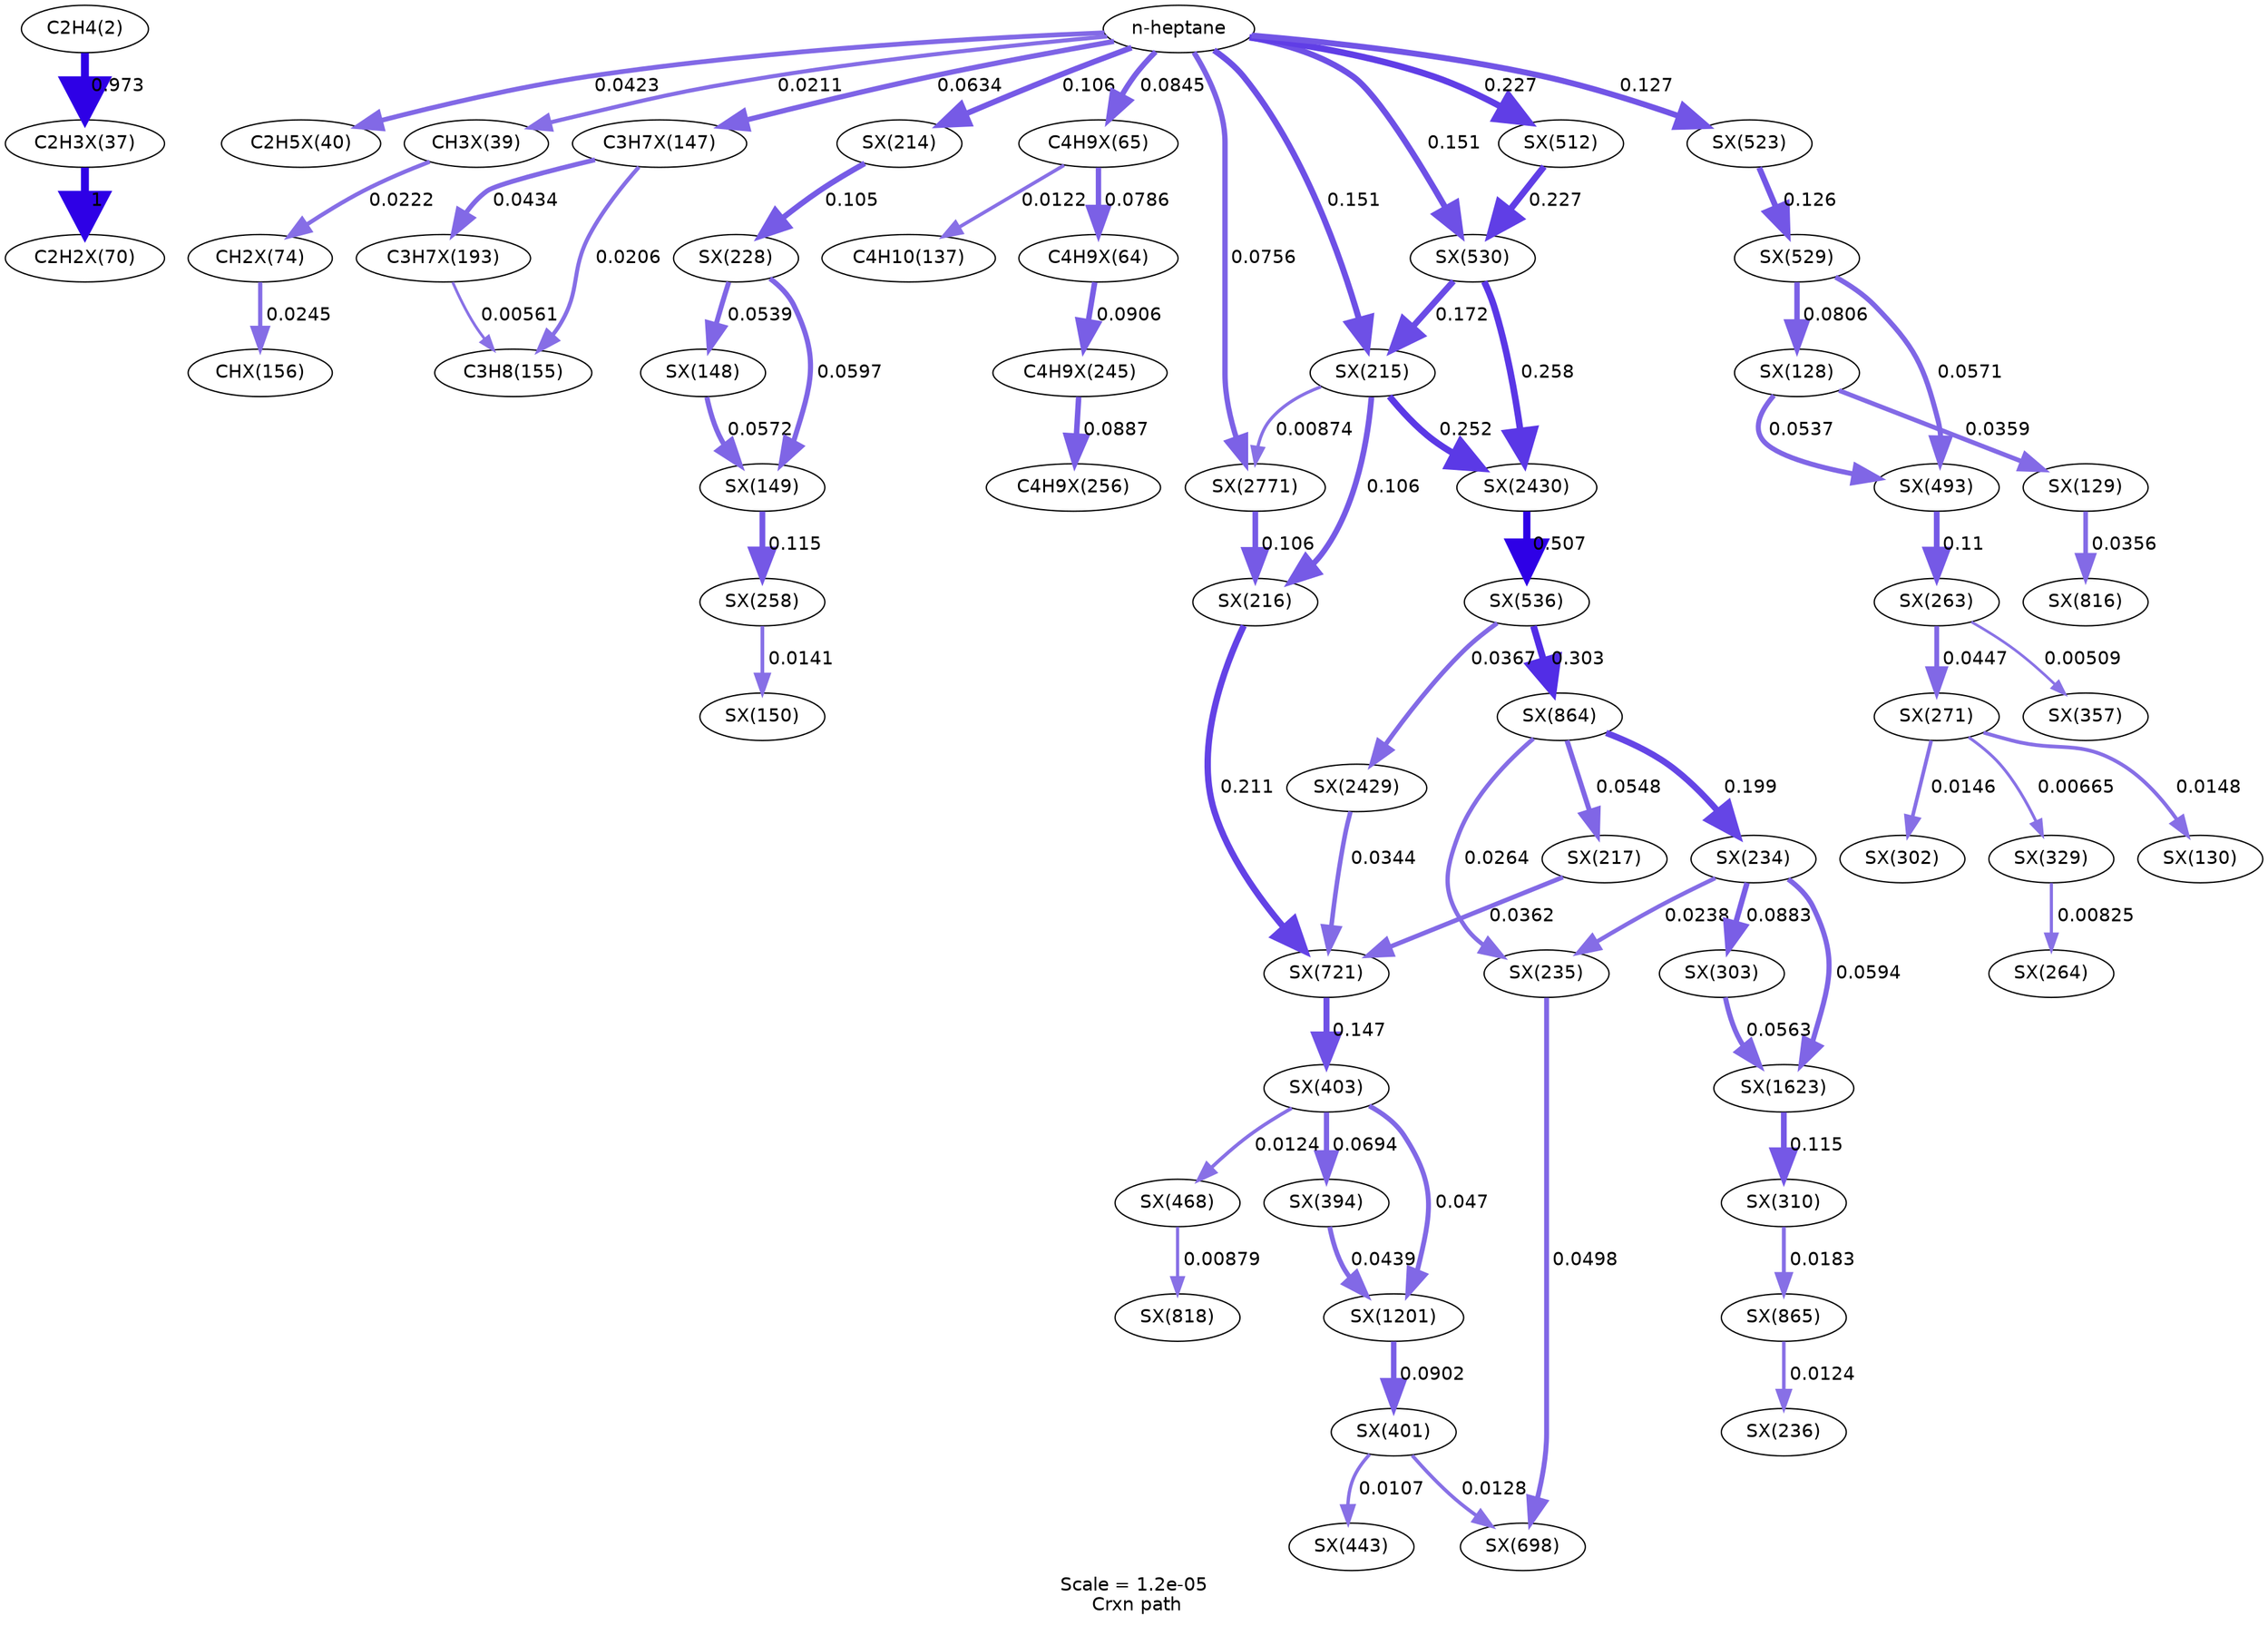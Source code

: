 digraph reaction_paths {
center=1;
s5 -> s31[fontname="Helvetica", style="setlinewidth(5.98)", arrowsize=2.99, color="0.7, 1.47, 0.9"
, label=" 0.973"];
s31 -> s40[fontname="Helvetica", style="setlinewidth(6)", arrowsize=3, color="0.7, 1.5, 0.9"
, label=" 1"];
s0 -> s33[fontname="Helvetica", style="setlinewidth(3.61)", arrowsize=1.81, color="0.7, 0.542, 0.9"
, label=" 0.0423"];
s32 -> s41[fontname="Helvetica", style="setlinewidth(3.13)", arrowsize=1.56, color="0.7, 0.522, 0.9"
, label=" 0.0222"];
s0 -> s32[fontname="Helvetica", style="setlinewidth(3.09)", arrowsize=1.54, color="0.7, 0.521, 0.9"
, label=" 0.0211"];
s41 -> s52[fontname="Helvetica", style="setlinewidth(3.2)", arrowsize=1.6, color="0.7, 0.525, 0.9"
, label=" 0.0245"];
s48 -> s57[fontname="Helvetica", style="setlinewidth(3.63)", arrowsize=1.82, color="0.7, 0.543, 0.9"
, label=" 0.0434"];
s0 -> s48[fontname="Helvetica", style="setlinewidth(3.92)", arrowsize=1.96, color="0.7, 0.563, 0.9"
, label=" 0.0634"];
s48 -> s11[fontname="Helvetica", style="setlinewidth(3.07)", arrowsize=1.53, color="0.7, 0.521, 0.9"
, label=" 0.0206"];
s57 -> s11[fontname="Helvetica", style="setlinewidth(2.09)", arrowsize=1.04, color="0.7, 0.506, 0.9"
, label=" 0.00561"];
s78 -> s51[fontname="Helvetica", style="setlinewidth(2.78)", arrowsize=1.39, color="0.7, 0.514, 0.9"
, label=" 0.0141"];
s50 -> s78[fontname="Helvetica", style="setlinewidth(4.37)", arrowsize=2.18, color="0.7, 0.615, 0.9"
, label=" 0.115"];
s49 -> s50[fontname="Helvetica", style="setlinewidth(3.84)", arrowsize=1.92, color="0.7, 0.557, 0.9"
, label=" 0.0572"];
s66 -> s50[fontname="Helvetica", style="setlinewidth(3.87)", arrowsize=1.94, color="0.7, 0.56, 0.9"
, label=" 0.0597"];
s66 -> s49[fontname="Helvetica", style="setlinewidth(3.79)", arrowsize=1.9, color="0.7, 0.554, 0.9"
, label=" 0.0539"];
s61 -> s66[fontname="Helvetica", style="setlinewidth(4.3)", arrowsize=2.15, color="0.7, 0.605, 0.9"
, label=" 0.105"];
s0 -> s61[fontname="Helvetica", style="setlinewidth(4.3)", arrowsize=2.15, color="0.7, 0.606, 0.9"
, label=" 0.106"];
s0 -> s39[fontname="Helvetica", style="setlinewidth(4.13)", arrowsize=2.07, color="0.7, 0.585, 0.9"
, label=" 0.0845"];
s0 -> s62[fontname="Helvetica", style="setlinewidth(4.57)", arrowsize=2.29, color="0.7, 0.651, 0.9"
, label=" 0.151"];
s0 -> s160[fontname="Helvetica", style="setlinewidth(4.57)", arrowsize=2.29, color="0.7, 0.651, 0.9"
, label=" 0.151"];
s0 -> s156[fontname="Helvetica", style="setlinewidth(4.88)", arrowsize=2.44, color="0.7, 0.727, 0.9"
, label=" 0.227"];
s0 -> s260[fontname="Helvetica", style="setlinewidth(4.05)", arrowsize=2.03, color="0.7, 0.576, 0.9"
, label=" 0.0756"];
s0 -> s157[fontname="Helvetica", style="setlinewidth(4.44)", arrowsize=2.22, color="0.7, 0.627, 0.9"
, label=" 0.127"];
s73 -> s77[fontname="Helvetica", style="setlinewidth(4.17)", arrowsize=2.09, color="0.7, 0.589, 0.9"
, label=" 0.0887"];
s38 -> s73[fontname="Helvetica", style="setlinewidth(4.19)", arrowsize=2.09, color="0.7, 0.591, 0.9"
, label=" 0.0906"];
s39 -> s38[fontname="Helvetica", style="setlinewidth(4.08)", arrowsize=2.04, color="0.7, 0.579, 0.9"
, label=" 0.0786"];
s39 -> s10[fontname="Helvetica", style="setlinewidth(2.67)", arrowsize=1.34, color="0.7, 0.512, 0.9"
, label=" 0.0122"];
s71 -> s171[fontname="Helvetica", style="setlinewidth(3.74)", arrowsize=1.87, color="0.7, 0.55, 0.9"
, label=" 0.0498"];
s124 -> s171[fontname="Helvetica", style="setlinewidth(2.71)", arrowsize=1.36, color="0.7, 0.513, 0.9"
, label=" 0.0128"];
s70 -> s71[fontname="Helvetica", style="setlinewidth(3.18)", arrowsize=1.59, color="0.7, 0.524, 0.9"
, label=" 0.0238"];
s185 -> s71[fontname="Helvetica", style="setlinewidth(3.26)", arrowsize=1.63, color="0.7, 0.526, 0.9"
, label=" 0.0264"];
s186 -> s72[fontname="Helvetica", style="setlinewidth(2.69)", arrowsize=1.34, color="0.7, 0.512, 0.9"
, label=" 0.0124"];
s203 -> s124[fontname="Helvetica", style="setlinewidth(4.18)", arrowsize=2.09, color="0.7, 0.59, 0.9"
, label=" 0.0902"];
s124 -> s141[fontname="Helvetica", style="setlinewidth(2.58)", arrowsize=1.29, color="0.7, 0.511, 0.9"
, label=" 0.0107"];
s125 -> s203[fontname="Helvetica", style="setlinewidth(3.69)", arrowsize=1.85, color="0.7, 0.547, 0.9"
, label=" 0.047"];
s119 -> s203[fontname="Helvetica", style="setlinewidth(3.64)", arrowsize=1.82, color="0.7, 0.544, 0.9"
, label=" 0.0439"];
s97 -> s186[fontname="Helvetica", style="setlinewidth(2.98)", arrowsize=1.49, color="0.7, 0.518, 0.9"
, label=" 0.0183"];
s222 -> s97[fontname="Helvetica", style="setlinewidth(4.36)", arrowsize=2.18, color="0.7, 0.615, 0.9"
, label=" 0.115"];
s70 -> s222[fontname="Helvetica", style="setlinewidth(3.87)", arrowsize=1.93, color="0.7, 0.559, 0.9"
, label=" 0.0594"];
s92 -> s222[fontname="Helvetica", style="setlinewidth(3.83)", arrowsize=1.91, color="0.7, 0.556, 0.9"
, label=" 0.0563"];
s70 -> s92[fontname="Helvetica", style="setlinewidth(4.17)", arrowsize=2.08, color="0.7, 0.588, 0.9"
, label=" 0.0883"];
s185 -> s70[fontname="Helvetica", style="setlinewidth(4.78)", arrowsize=2.39, color="0.7, 0.699, 0.9"
, label=" 0.199"];
s185 -> s64[fontname="Helvetica", style="setlinewidth(3.81)", arrowsize=1.9, color="0.7, 0.555, 0.9"
, label=" 0.0548"];
s165 -> s185[fontname="Helvetica", style="setlinewidth(5.1)", arrowsize=2.55, color="0.7, 0.803, 0.9"
, label=" 0.303"];
s64 -> s175[fontname="Helvetica", style="setlinewidth(3.49)", arrowsize=1.75, color="0.7, 0.536, 0.9"
, label=" 0.0362"];
s252 -> s165[fontname="Helvetica", style="setlinewidth(5.49)", arrowsize=2.74, color="0.7, 1.01, 0.9"
, label=" 0.507"];
s165 -> s251[fontname="Helvetica", style="setlinewidth(3.5)", arrowsize=1.75, color="0.7, 0.537, 0.9"
, label=" 0.0367"];
s62 -> s252[fontname="Helvetica", style="setlinewidth(4.96)", arrowsize=2.48, color="0.7, 0.752, 0.9"
, label=" 0.252"];
s160 -> s252[fontname="Helvetica", style="setlinewidth(4.98)", arrowsize=2.49, color="0.7, 0.758, 0.9"
, label=" 0.258"];
s251 -> s175[fontname="Helvetica", style="setlinewidth(3.46)", arrowsize=1.73, color="0.7, 0.534, 0.9"
, label=" 0.0344"];
s63 -> s175[fontname="Helvetica", style="setlinewidth(4.83)", arrowsize=2.41, color="0.7, 0.711, 0.9"
, label=" 0.211"];
s175 -> s125[fontname="Helvetica", style="setlinewidth(4.55)", arrowsize=2.27, color="0.7, 0.647, 0.9"
, label=" 0.147"];
s62 -> s63[fontname="Helvetica", style="setlinewidth(4.31)", arrowsize=2.15, color="0.7, 0.606, 0.9"
, label=" 0.106"];
s260 -> s63[fontname="Helvetica", style="setlinewidth(4.31)", arrowsize=2.15, color="0.7, 0.606, 0.9"
, label=" 0.106"];
s125 -> s119[fontname="Helvetica", style="setlinewidth(3.99)", arrowsize=1.99, color="0.7, 0.569, 0.9"
, label=" 0.0694"];
s125 -> s145[fontname="Helvetica", style="setlinewidth(2.69)", arrowsize=1.34, color="0.7, 0.512, 0.9"
, label=" 0.0124"];
s145 -> s180[fontname="Helvetica", style="setlinewidth(2.43)", arrowsize=1.21, color="0.7, 0.509, 0.9"
, label=" 0.00879"];
s160 -> s62[fontname="Helvetica", style="setlinewidth(4.67)", arrowsize=2.34, color="0.7, 0.672, 0.9"
, label=" 0.172"];
s62 -> s260[fontname="Helvetica", style="setlinewidth(2.42)", arrowsize=1.21, color="0.7, 0.509, 0.9"
, label=" 0.00874"];
s156 -> s160[fontname="Helvetica", style="setlinewidth(4.88)", arrowsize=2.44, color="0.7, 0.727, 0.9"
, label=" 0.227"];
s81 -> s91[fontname="Helvetica", style="setlinewidth(2.81)", arrowsize=1.4, color="0.7, 0.515, 0.9"
, label=" 0.0146"];
s81 -> s103[fontname="Helvetica", style="setlinewidth(2.22)", arrowsize=1.11, color="0.7, 0.507, 0.9"
, label=" 0.00665"];
s81 -> s47[fontname="Helvetica", style="setlinewidth(2.82)", arrowsize=1.41, color="0.7, 0.515, 0.9"
, label=" 0.0148"];
s79 -> s81[fontname="Helvetica", style="setlinewidth(3.65)", arrowsize=1.83, color="0.7, 0.545, 0.9"
, label=" 0.0447"];
s103 -> s80[fontname="Helvetica", style="setlinewidth(2.38)", arrowsize=1.19, color="0.7, 0.508, 0.9"
, label=" 0.00825"];
s46 -> s179[fontname="Helvetica", style="setlinewidth(3.48)", arrowsize=1.74, color="0.7, 0.536, 0.9"
, label=" 0.0356"];
s45 -> s46[fontname="Helvetica", style="setlinewidth(3.49)", arrowsize=1.74, color="0.7, 0.536, 0.9"
, label=" 0.0359"];
s79 -> s109[fontname="Helvetica", style="setlinewidth(2.01)", arrowsize=1.01, color="0.7, 0.505, 0.9"
, label=" 0.00509"];
s151 -> s79[fontname="Helvetica", style="setlinewidth(4.33)", arrowsize=2.17, color="0.7, 0.61, 0.9"
, label=" 0.11"];
s45 -> s151[fontname="Helvetica", style="setlinewidth(3.79)", arrowsize=1.9, color="0.7, 0.554, 0.9"
, label=" 0.0537"];
s159 -> s151[fontname="Helvetica", style="setlinewidth(3.84)", arrowsize=1.92, color="0.7, 0.557, 0.9"
, label=" 0.0571"];
s159 -> s45[fontname="Helvetica", style="setlinewidth(4.1)", arrowsize=2.05, color="0.7, 0.581, 0.9"
, label=" 0.0806"];
s157 -> s159[fontname="Helvetica", style="setlinewidth(4.44)", arrowsize=2.22, color="0.7, 0.626, 0.9"
, label=" 0.126"];
s0 [ fontname="Helvetica", label="n-heptane"];
s5 [ fontname="Helvetica", label="C2H4(2)"];
s10 [ fontname="Helvetica", label="C4H10(137)"];
s11 [ fontname="Helvetica", label="C3H8(155)"];
s31 [ fontname="Helvetica", label="C2H3X(37)"];
s32 [ fontname="Helvetica", label="CH3X(39)"];
s33 [ fontname="Helvetica", label="C2H5X(40)"];
s38 [ fontname="Helvetica", label="C4H9X(64)"];
s39 [ fontname="Helvetica", label="C4H9X(65)"];
s40 [ fontname="Helvetica", label="C2H2X(70)"];
s41 [ fontname="Helvetica", label="CH2X(74)"];
s45 [ fontname="Helvetica", label="SX(128)"];
s46 [ fontname="Helvetica", label="SX(129)"];
s47 [ fontname="Helvetica", label="SX(130)"];
s48 [ fontname="Helvetica", label="C3H7X(147)"];
s49 [ fontname="Helvetica", label="SX(148)"];
s50 [ fontname="Helvetica", label="SX(149)"];
s51 [ fontname="Helvetica", label="SX(150)"];
s52 [ fontname="Helvetica", label="CHX(156)"];
s57 [ fontname="Helvetica", label="C3H7X(193)"];
s61 [ fontname="Helvetica", label="SX(214)"];
s62 [ fontname="Helvetica", label="SX(215)"];
s63 [ fontname="Helvetica", label="SX(216)"];
s64 [ fontname="Helvetica", label="SX(217)"];
s66 [ fontname="Helvetica", label="SX(228)"];
s70 [ fontname="Helvetica", label="SX(234)"];
s71 [ fontname="Helvetica", label="SX(235)"];
s72 [ fontname="Helvetica", label="SX(236)"];
s73 [ fontname="Helvetica", label="C4H9X(245)"];
s77 [ fontname="Helvetica", label="C4H9X(256)"];
s78 [ fontname="Helvetica", label="SX(258)"];
s79 [ fontname="Helvetica", label="SX(263)"];
s80 [ fontname="Helvetica", label="SX(264)"];
s81 [ fontname="Helvetica", label="SX(271)"];
s91 [ fontname="Helvetica", label="SX(302)"];
s92 [ fontname="Helvetica", label="SX(303)"];
s97 [ fontname="Helvetica", label="SX(310)"];
s103 [ fontname="Helvetica", label="SX(329)"];
s109 [ fontname="Helvetica", label="SX(357)"];
s119 [ fontname="Helvetica", label="SX(394)"];
s124 [ fontname="Helvetica", label="SX(401)"];
s125 [ fontname="Helvetica", label="SX(403)"];
s141 [ fontname="Helvetica", label="SX(443)"];
s145 [ fontname="Helvetica", label="SX(468)"];
s151 [ fontname="Helvetica", label="SX(493)"];
s156 [ fontname="Helvetica", label="SX(512)"];
s157 [ fontname="Helvetica", label="SX(523)"];
s159 [ fontname="Helvetica", label="SX(529)"];
s160 [ fontname="Helvetica", label="SX(530)"];
s165 [ fontname="Helvetica", label="SX(536)"];
s171 [ fontname="Helvetica", label="SX(698)"];
s175 [ fontname="Helvetica", label="SX(721)"];
s179 [ fontname="Helvetica", label="SX(816)"];
s180 [ fontname="Helvetica", label="SX(818)"];
s185 [ fontname="Helvetica", label="SX(864)"];
s186 [ fontname="Helvetica", label="SX(865)"];
s203 [ fontname="Helvetica", label="SX(1201)"];
s222 [ fontname="Helvetica", label="SX(1623)"];
s251 [ fontname="Helvetica", label="SX(2429)"];
s252 [ fontname="Helvetica", label="SX(2430)"];
s260 [ fontname="Helvetica", label="SX(2771)"];
 label = "Scale = 1.2e-05\l Crxn path";
 fontname = "Helvetica";
}
